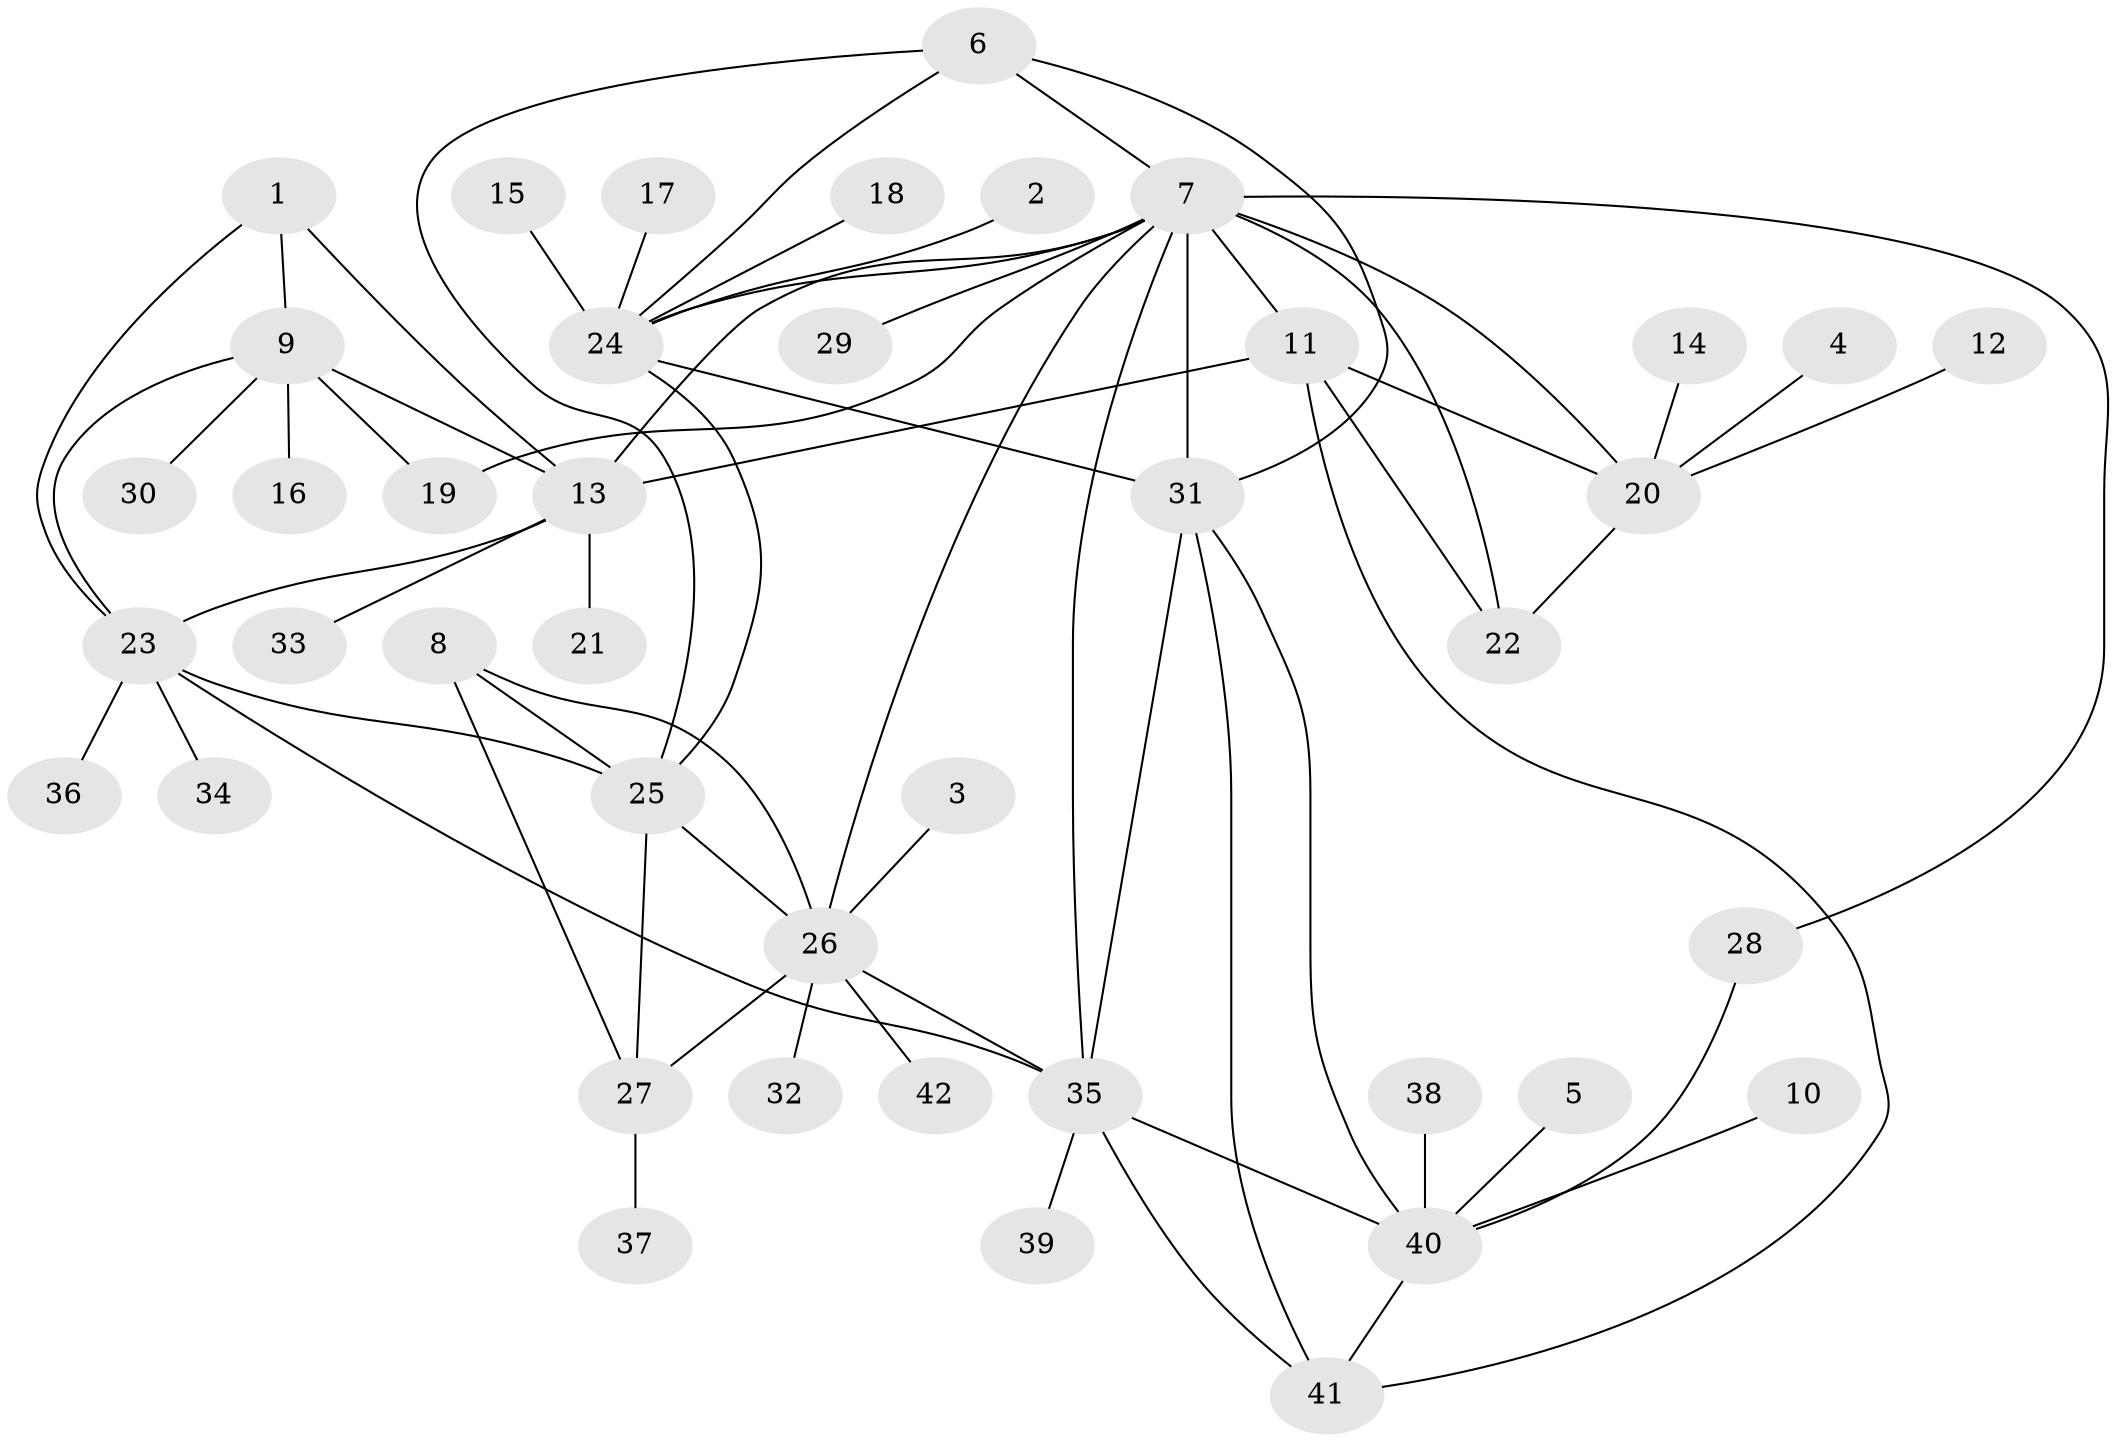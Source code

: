 // original degree distribution, {9: 0.024096385542168676, 8: 0.04819277108433735, 6: 0.04819277108433735, 5: 0.060240963855421686, 11: 0.012048192771084338, 7: 0.024096385542168676, 3: 0.012048192771084338, 10: 0.012048192771084338, 1: 0.5421686746987951, 2: 0.21686746987951808}
// Generated by graph-tools (version 1.1) at 2025/50/03/09/25 03:50:35]
// undirected, 42 vertices, 66 edges
graph export_dot {
graph [start="1"]
  node [color=gray90,style=filled];
  1;
  2;
  3;
  4;
  5;
  6;
  7;
  8;
  9;
  10;
  11;
  12;
  13;
  14;
  15;
  16;
  17;
  18;
  19;
  20;
  21;
  22;
  23;
  24;
  25;
  26;
  27;
  28;
  29;
  30;
  31;
  32;
  33;
  34;
  35;
  36;
  37;
  38;
  39;
  40;
  41;
  42;
  1 -- 9 [weight=1.0];
  1 -- 13 [weight=1.0];
  1 -- 23 [weight=1.0];
  2 -- 24 [weight=1.0];
  3 -- 26 [weight=1.0];
  4 -- 20 [weight=1.0];
  5 -- 40 [weight=1.0];
  6 -- 7 [weight=1.0];
  6 -- 24 [weight=1.0];
  6 -- 25 [weight=1.0];
  6 -- 31 [weight=1.0];
  7 -- 11 [weight=1.0];
  7 -- 13 [weight=1.0];
  7 -- 19 [weight=1.0];
  7 -- 20 [weight=1.0];
  7 -- 22 [weight=1.0];
  7 -- 24 [weight=1.0];
  7 -- 26 [weight=1.0];
  7 -- 28 [weight=1.0];
  7 -- 29 [weight=1.0];
  7 -- 31 [weight=2.0];
  7 -- 35 [weight=1.0];
  8 -- 25 [weight=1.0];
  8 -- 26 [weight=1.0];
  8 -- 27 [weight=1.0];
  9 -- 13 [weight=1.0];
  9 -- 16 [weight=1.0];
  9 -- 19 [weight=1.0];
  9 -- 23 [weight=1.0];
  9 -- 30 [weight=1.0];
  10 -- 40 [weight=1.0];
  11 -- 13 [weight=1.0];
  11 -- 20 [weight=1.0];
  11 -- 22 [weight=1.0];
  11 -- 41 [weight=1.0];
  12 -- 20 [weight=1.0];
  13 -- 21 [weight=1.0];
  13 -- 23 [weight=1.0];
  13 -- 33 [weight=1.0];
  14 -- 20 [weight=1.0];
  15 -- 24 [weight=1.0];
  17 -- 24 [weight=1.0];
  18 -- 24 [weight=1.0];
  20 -- 22 [weight=1.0];
  23 -- 25 [weight=1.0];
  23 -- 34 [weight=1.0];
  23 -- 35 [weight=1.0];
  23 -- 36 [weight=1.0];
  24 -- 25 [weight=1.0];
  24 -- 31 [weight=1.0];
  25 -- 26 [weight=1.0];
  25 -- 27 [weight=1.0];
  26 -- 27 [weight=1.0];
  26 -- 32 [weight=1.0];
  26 -- 35 [weight=1.0];
  26 -- 42 [weight=1.0];
  27 -- 37 [weight=1.0];
  28 -- 40 [weight=1.0];
  31 -- 35 [weight=1.0];
  31 -- 40 [weight=1.0];
  31 -- 41 [weight=1.0];
  35 -- 39 [weight=1.0];
  35 -- 40 [weight=1.0];
  35 -- 41 [weight=1.0];
  38 -- 40 [weight=1.0];
  40 -- 41 [weight=1.0];
}
